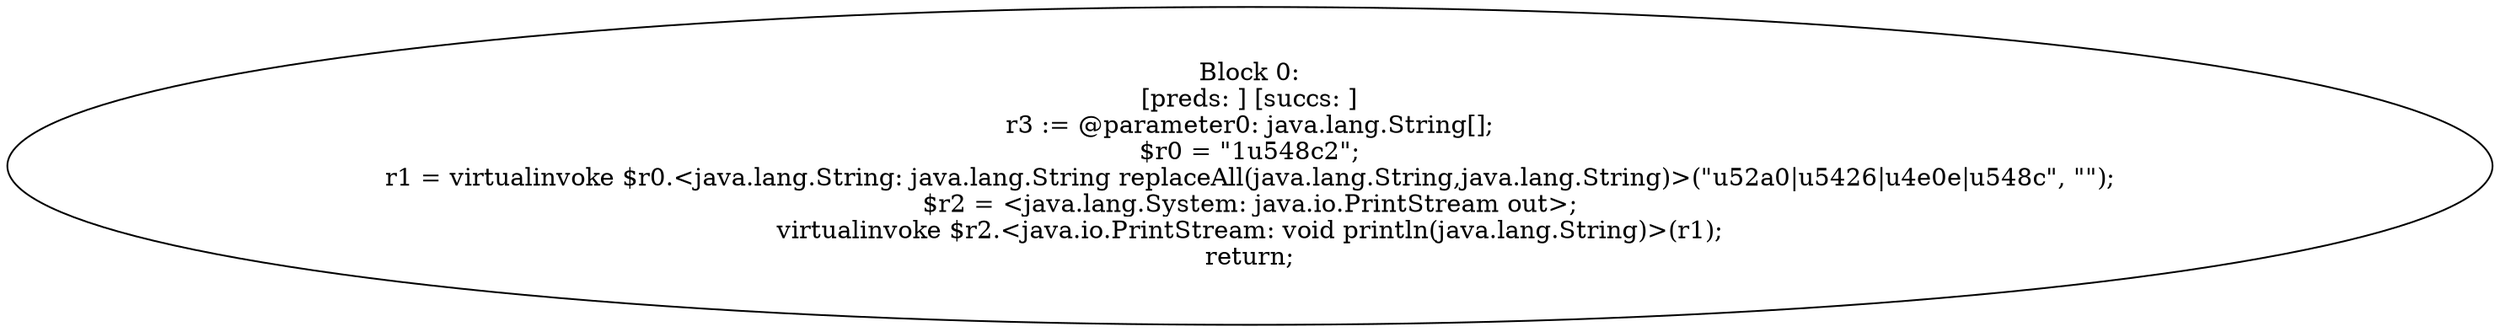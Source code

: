 digraph "unitGraph" {
    "Block 0:
[preds: ] [succs: ]
r3 := @parameter0: java.lang.String[];
$r0 = \"1\u548c2\";
r1 = virtualinvoke $r0.<java.lang.String: java.lang.String replaceAll(java.lang.String,java.lang.String)>(\"\u52a0|\u5426|\u4e0e|\u548c\", \"\");
$r2 = <java.lang.System: java.io.PrintStream out>;
virtualinvoke $r2.<java.io.PrintStream: void println(java.lang.String)>(r1);
return;
"
}
